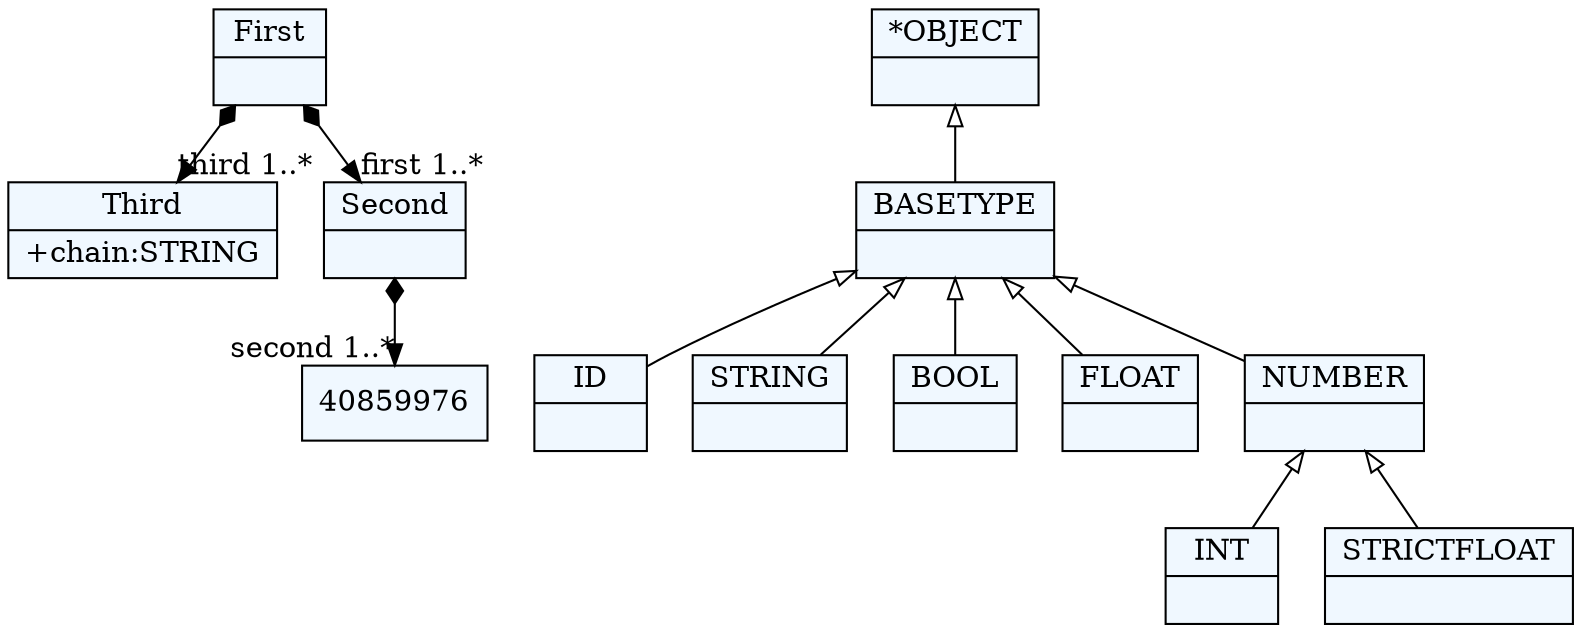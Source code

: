 
    digraph xtext {
    fontname = "Bitstream Vera Sans"
    fontsize = 8
    node[
        shape=record,
        style=filled,
        fillcolor=aliceblue
    ]
    nodesep = 0.3
    edge[dir=black,arrowtail=empty]


40875768[ label="{First|}"]

40881304[ label="{Third|+chain:STRING\l}"]

40838808[ label="{ID|}"]

40844776[ label="{STRING|}"]

40850312[ label="{BOOL|}"]

40810168[ label="{INT|}"]

40768152[ label="{FLOAT|}"]

40284984[ label="{STRICTFLOAT|}"]

40808104[ label="{NUMBER|}"]

40842776[ label="{BASETYPE|}"]

40833800[ label="{*OBJECT|}"]

40867576[ label="{Second|}"]



40875768 -> 40867576[arrowtail=diamond, dir=both, headlabel="first 1..*"]
40875768 -> 40881304[arrowtail=diamond, dir=both, headlabel="third 1..*"]
40808104 -> 40284984 [dir=back]
40808104 -> 40810168 [dir=back]
40842776 -> 40808104 [dir=back]
40842776 -> 40768152 [dir=back]
40842776 -> 40850312 [dir=back]
40842776 -> 40838808 [dir=back]
40842776 -> 40844776 [dir=back]
40833800 -> 40842776 [dir=back]
40867576 -> 40859976[arrowtail=diamond, dir=both, headlabel="second 1..*"]

}
